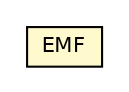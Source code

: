 #!/usr/local/bin/dot
#
# Class diagram 
# Generated by UMLGraph version 5.4 (http://www.umlgraph.org/)
#

digraph G {
	edge [fontname="Helvetica",fontsize=10,labelfontname="Helvetica",labelfontsize=10];
	node [fontname="Helvetica",fontsize=10,shape=plaintext];
	nodesep=0.25;
	ranksep=0.5;
	// hu.sch.kfc.server.EMF
	c3952 [label=<<table title="hu.sch.kfc.server.EMF" border="0" cellborder="1" cellspacing="0" cellpadding="2" port="p" bgcolor="lemonChiffon" href="./EMF.html">
		<tr><td><table border="0" cellspacing="0" cellpadding="1">
<tr><td align="center" balign="center"> EMF </td></tr>
		</table></td></tr>
		</table>>, URL="./EMF.html", fontname="Helvetica", fontcolor="black", fontsize=10.0];
}

